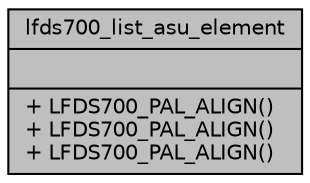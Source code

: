 digraph "lfds700_list_asu_element"
{
 // LATEX_PDF_SIZE
  edge [fontname="Helvetica",fontsize="10",labelfontname="Helvetica",labelfontsize="10"];
  node [fontname="Helvetica",fontsize="10",shape=record];
  Node1 [label="{lfds700_list_asu_element\n||+ LFDS700_PAL_ALIGN()\l+ LFDS700_PAL_ALIGN()\l+ LFDS700_PAL_ALIGN()\l}",height=0.2,width=0.4,color="black", fillcolor="grey75", style="filled", fontcolor="black",tooltip=" "];
}
